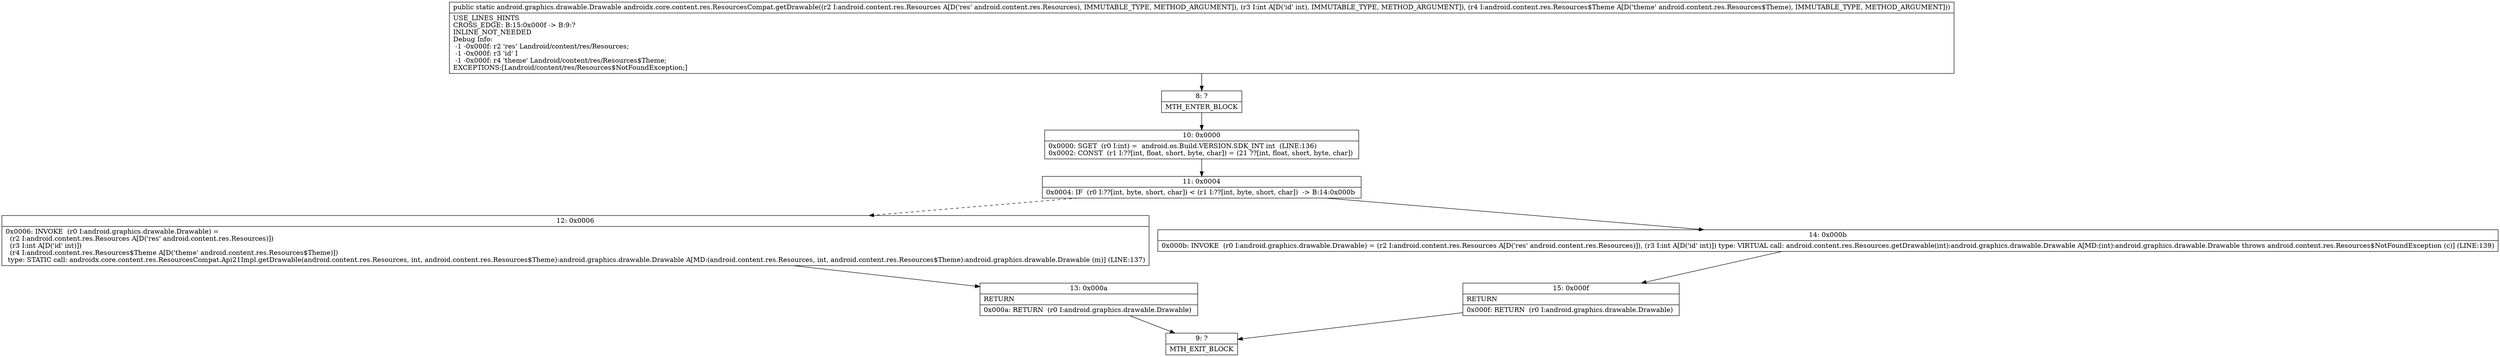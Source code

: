 digraph "CFG forandroidx.core.content.res.ResourcesCompat.getDrawable(Landroid\/content\/res\/Resources;ILandroid\/content\/res\/Resources$Theme;)Landroid\/graphics\/drawable\/Drawable;" {
Node_8 [shape=record,label="{8\:\ ?|MTH_ENTER_BLOCK\l}"];
Node_10 [shape=record,label="{10\:\ 0x0000|0x0000: SGET  (r0 I:int) =  android.os.Build.VERSION.SDK_INT int  (LINE:136)\l0x0002: CONST  (r1 I:??[int, float, short, byte, char]) = (21 ??[int, float, short, byte, char]) \l}"];
Node_11 [shape=record,label="{11\:\ 0x0004|0x0004: IF  (r0 I:??[int, byte, short, char]) \< (r1 I:??[int, byte, short, char])  \-\> B:14:0x000b \l}"];
Node_12 [shape=record,label="{12\:\ 0x0006|0x0006: INVOKE  (r0 I:android.graphics.drawable.Drawable) = \l  (r2 I:android.content.res.Resources A[D('res' android.content.res.Resources)])\l  (r3 I:int A[D('id' int)])\l  (r4 I:android.content.res.Resources$Theme A[D('theme' android.content.res.Resources$Theme)])\l type: STATIC call: androidx.core.content.res.ResourcesCompat.Api21Impl.getDrawable(android.content.res.Resources, int, android.content.res.Resources$Theme):android.graphics.drawable.Drawable A[MD:(android.content.res.Resources, int, android.content.res.Resources$Theme):android.graphics.drawable.Drawable (m)] (LINE:137)\l}"];
Node_13 [shape=record,label="{13\:\ 0x000a|RETURN\l|0x000a: RETURN  (r0 I:android.graphics.drawable.Drawable) \l}"];
Node_9 [shape=record,label="{9\:\ ?|MTH_EXIT_BLOCK\l}"];
Node_14 [shape=record,label="{14\:\ 0x000b|0x000b: INVOKE  (r0 I:android.graphics.drawable.Drawable) = (r2 I:android.content.res.Resources A[D('res' android.content.res.Resources)]), (r3 I:int A[D('id' int)]) type: VIRTUAL call: android.content.res.Resources.getDrawable(int):android.graphics.drawable.Drawable A[MD:(int):android.graphics.drawable.Drawable throws android.content.res.Resources$NotFoundException (c)] (LINE:139)\l}"];
Node_15 [shape=record,label="{15\:\ 0x000f|RETURN\l|0x000f: RETURN  (r0 I:android.graphics.drawable.Drawable) \l}"];
MethodNode[shape=record,label="{public static android.graphics.drawable.Drawable androidx.core.content.res.ResourcesCompat.getDrawable((r2 I:android.content.res.Resources A[D('res' android.content.res.Resources), IMMUTABLE_TYPE, METHOD_ARGUMENT]), (r3 I:int A[D('id' int), IMMUTABLE_TYPE, METHOD_ARGUMENT]), (r4 I:android.content.res.Resources$Theme A[D('theme' android.content.res.Resources$Theme), IMMUTABLE_TYPE, METHOD_ARGUMENT]))  | USE_LINES_HINTS\lCROSS_EDGE: B:15:0x000f \-\> B:9:?\lINLINE_NOT_NEEDED\lDebug Info:\l  \-1 \-0x000f: r2 'res' Landroid\/content\/res\/Resources;\l  \-1 \-0x000f: r3 'id' I\l  \-1 \-0x000f: r4 'theme' Landroid\/content\/res\/Resources$Theme;\lEXCEPTIONS:[Landroid\/content\/res\/Resources$NotFoundException;]\l}"];
MethodNode -> Node_8;Node_8 -> Node_10;
Node_10 -> Node_11;
Node_11 -> Node_12[style=dashed];
Node_11 -> Node_14;
Node_12 -> Node_13;
Node_13 -> Node_9;
Node_14 -> Node_15;
Node_15 -> Node_9;
}

